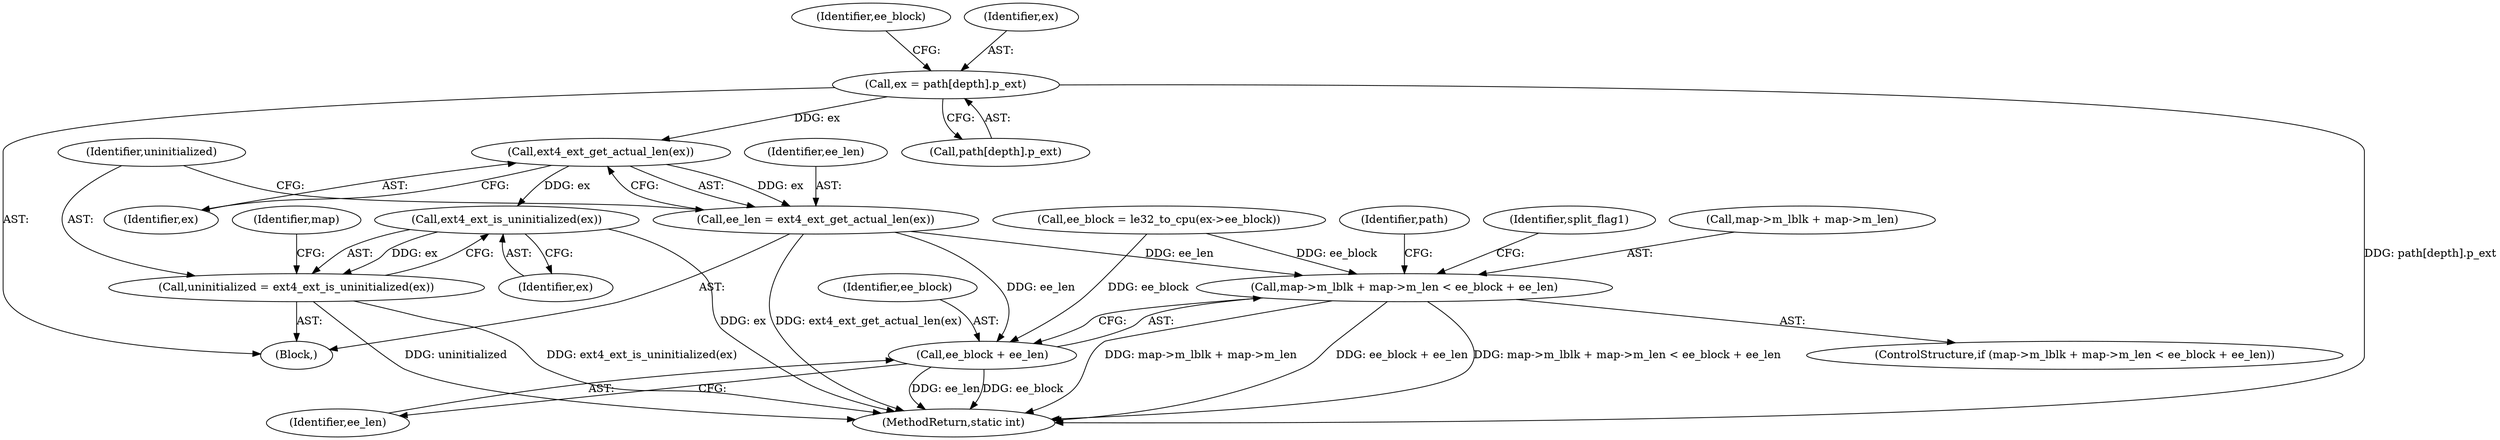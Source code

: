 digraph "0_linux_dee1f973ca341c266229faa5a1a5bb268bed3531_1@pointer" {
"1000138" [label="(Call,ext4_ext_get_actual_len(ex))"];
"1000123" [label="(Call,ex = path[depth].p_ext)"];
"1000136" [label="(Call,ee_len = ext4_ext_get_actual_len(ex))"];
"1000145" [label="(Call,map->m_lblk + map->m_len < ee_block + ee_len)"];
"1000153" [label="(Call,ee_block + ee_len)"];
"1000142" [label="(Call,ext4_ext_is_uninitialized(ex))"];
"1000140" [label="(Call,uninitialized = ext4_ext_is_uninitialized(ex))"];
"1000263" [label="(MethodReturn,static int)"];
"1000138" [label="(Call,ext4_ext_get_actual_len(ex))"];
"1000158" [label="(Identifier,split_flag1)"];
"1000146" [label="(Call,map->m_lblk + map->m_len)"];
"1000142" [label="(Call,ext4_ext_is_uninitialized(ex))"];
"1000155" [label="(Identifier,ee_len)"];
"1000130" [label="(Call,ee_block = le32_to_cpu(ex->ee_block))"];
"1000148" [label="(Identifier,map)"];
"1000136" [label="(Call,ee_len = ext4_ext_get_actual_len(ex))"];
"1000107" [label="(Block,)"];
"1000125" [label="(Call,path[depth].p_ext)"];
"1000140" [label="(Call,uninitialized = ext4_ext_is_uninitialized(ex))"];
"1000143" [label="(Identifier,ex)"];
"1000154" [label="(Identifier,ee_block)"];
"1000196" [label="(Identifier,path)"];
"1000131" [label="(Identifier,ee_block)"];
"1000141" [label="(Identifier,uninitialized)"];
"1000153" [label="(Call,ee_block + ee_len)"];
"1000145" [label="(Call,map->m_lblk + map->m_len < ee_block + ee_len)"];
"1000139" [label="(Identifier,ex)"];
"1000144" [label="(ControlStructure,if (map->m_lblk + map->m_len < ee_block + ee_len))"];
"1000137" [label="(Identifier,ee_len)"];
"1000123" [label="(Call,ex = path[depth].p_ext)"];
"1000124" [label="(Identifier,ex)"];
"1000138" -> "1000136"  [label="AST: "];
"1000138" -> "1000139"  [label="CFG: "];
"1000139" -> "1000138"  [label="AST: "];
"1000136" -> "1000138"  [label="CFG: "];
"1000138" -> "1000136"  [label="DDG: ex"];
"1000123" -> "1000138"  [label="DDG: ex"];
"1000138" -> "1000142"  [label="DDG: ex"];
"1000123" -> "1000107"  [label="AST: "];
"1000123" -> "1000125"  [label="CFG: "];
"1000124" -> "1000123"  [label="AST: "];
"1000125" -> "1000123"  [label="AST: "];
"1000131" -> "1000123"  [label="CFG: "];
"1000123" -> "1000263"  [label="DDG: path[depth].p_ext"];
"1000136" -> "1000107"  [label="AST: "];
"1000137" -> "1000136"  [label="AST: "];
"1000141" -> "1000136"  [label="CFG: "];
"1000136" -> "1000263"  [label="DDG: ext4_ext_get_actual_len(ex)"];
"1000136" -> "1000145"  [label="DDG: ee_len"];
"1000136" -> "1000153"  [label="DDG: ee_len"];
"1000145" -> "1000144"  [label="AST: "];
"1000145" -> "1000153"  [label="CFG: "];
"1000146" -> "1000145"  [label="AST: "];
"1000153" -> "1000145"  [label="AST: "];
"1000158" -> "1000145"  [label="CFG: "];
"1000196" -> "1000145"  [label="CFG: "];
"1000145" -> "1000263"  [label="DDG: ee_block + ee_len"];
"1000145" -> "1000263"  [label="DDG: map->m_lblk + map->m_len < ee_block + ee_len"];
"1000145" -> "1000263"  [label="DDG: map->m_lblk + map->m_len"];
"1000130" -> "1000145"  [label="DDG: ee_block"];
"1000153" -> "1000155"  [label="CFG: "];
"1000154" -> "1000153"  [label="AST: "];
"1000155" -> "1000153"  [label="AST: "];
"1000153" -> "1000263"  [label="DDG: ee_len"];
"1000153" -> "1000263"  [label="DDG: ee_block"];
"1000130" -> "1000153"  [label="DDG: ee_block"];
"1000142" -> "1000140"  [label="AST: "];
"1000142" -> "1000143"  [label="CFG: "];
"1000143" -> "1000142"  [label="AST: "];
"1000140" -> "1000142"  [label="CFG: "];
"1000142" -> "1000263"  [label="DDG: ex"];
"1000142" -> "1000140"  [label="DDG: ex"];
"1000140" -> "1000107"  [label="AST: "];
"1000141" -> "1000140"  [label="AST: "];
"1000148" -> "1000140"  [label="CFG: "];
"1000140" -> "1000263"  [label="DDG: ext4_ext_is_uninitialized(ex)"];
"1000140" -> "1000263"  [label="DDG: uninitialized"];
}
